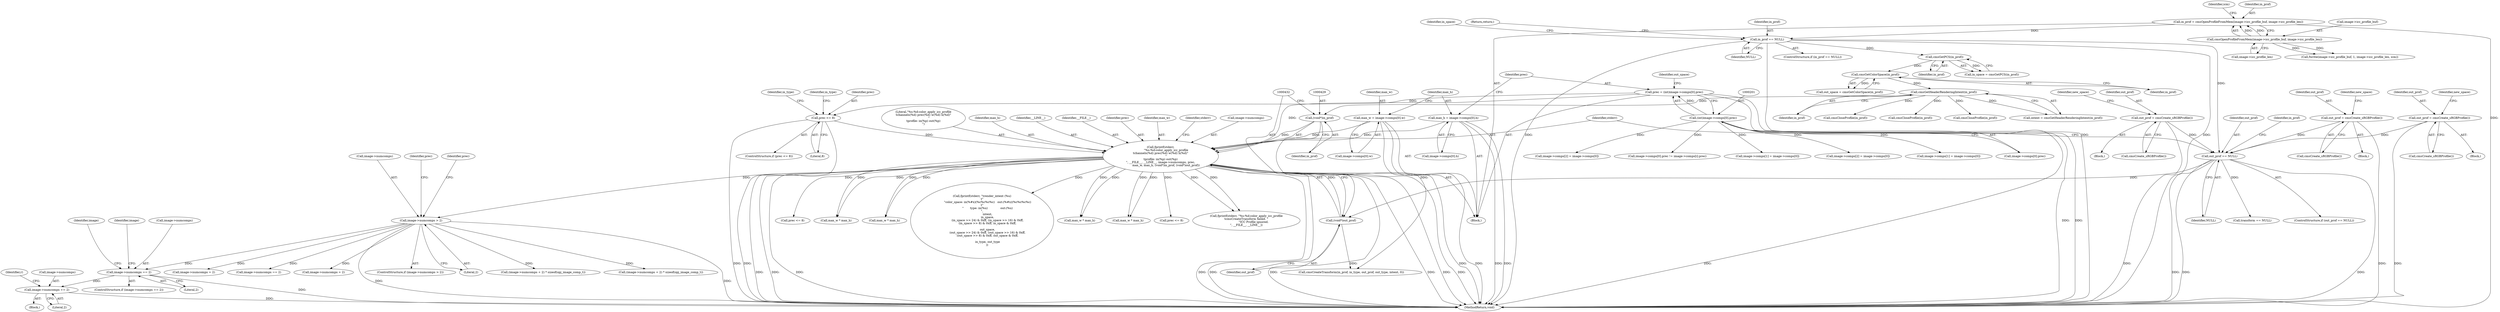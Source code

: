 digraph "0_openjpeg_2e5ab1d9987831c981ff05862e8ccf1381ed58ea@pointer" {
"1001293" [label="(Call,image->numcomps == 2)"];
"1000507" [label="(Call,image->numcomps > 2)"];
"1000417" [label="(Call,fprintf(stderr,\n            \"%s:%d:color_apply_icc_profile\n\tchannels(%d) prec(%d) w(%d) h(%d)\"\n            \"\n\tprofile: in(%p) out(%p)\n\", __FILE__, __LINE__, image->numcomps, prec,\n            max_w, max_h, (void*)in_prof, (void*)out_prof))"];
"1000198" [label="(Call,prec = (int)image->comps[0].prec)"];
"1000200" [label="(Call,(int)image->comps[0].prec)"];
"1000320" [label="(Call,prec <= 8)"];
"1000180" [label="(Call,max_w = image->comps[0].w)"];
"1000189" [label="(Call,max_h = image->comps[0].h)"];
"1000428" [label="(Call,(void*)in_prof)"];
"1000178" [label="(Call,cmsGetHeaderRenderingIntent(in_prof))"];
"1000174" [label="(Call,cmsGetColorSpace(in_prof))"];
"1000170" [label="(Call,cmsGetPCS(in_prof))"];
"1000163" [label="(Call,in_prof == NULL)"];
"1000136" [label="(Call,in_prof = cmsOpenProfileFromMem(image->icc_profile_buf, image->icc_profile_len))"];
"1000138" [label="(Call,cmsOpenProfileFromMem(image->icc_profile_buf, image->icc_profile_len))"];
"1000431" [label="(Call,(void*)out_prof)"];
"1000410" [label="(Call,out_prof == NULL)"];
"1000338" [label="(Call,out_prof = cmsCreate_sRGBProfile())"];
"1000374" [label="(Call,out_prof = cmsCreate_sRGBProfile())"];
"1000356" [label="(Call,out_prof = cmsCreate_sRGBProfile())"];
"1001350" [label="(Call,image->numcomps += 2)"];
"1001321" [label="(Call,image->comps[2] = image->comps[0])"];
"1001188" [label="(Block,)"];
"1000508" [label="(Call,image->numcomps)"];
"1000175" [label="(Identifier,in_prof)"];
"1000506" [label="(ControlStructure,if (image->numcomps > 2))"];
"1000180" [label="(Call,max_w = image->comps[0].w)"];
"1000507" [label="(Call,image->numcomps > 2)"];
"1000169" [label="(Identifier,in_space)"];
"1001294" [label="(Call,image->numcomps)"];
"1000419" [label="(Literal,\"%s:%d:color_apply_icc_profile\n\tchannels(%d) prec(%d) w(%d) h(%d)\"\n            \"\n\tprofile: in(%p) out(%p)\n\")"];
"1000191" [label="(Call,image->comps[0].h)"];
"1000190" [label="(Identifier,max_h)"];
"1000431" [label="(Call,(void*)out_prof)"];
"1000276" [label="(Call,image->comps[0].prec != image->comps[i].prec)"];
"1000213" [label="(Block,)"];
"1000374" [label="(Call,out_prof = cmsCreate_sRGBProfile())"];
"1000427" [label="(Identifier,max_h)"];
"1001356" [label="(Identifier,r)"];
"1000514" [label="(Call,prec <= 8)"];
"1000414" [label="(Call,cmsCloseProfile(in_prof))"];
"1001313" [label="(Identifier,image)"];
"1000415" [label="(Identifier,in_prof)"];
"1000511" [label="(Literal,2)"];
"1000376" [label="(Call,cmsCreate_sRGBProfile())"];
"1000421" [label="(Identifier,__LINE__)"];
"1000714" [label="(Call,max_w * max_h)"];
"1000357" [label="(Identifier,out_prof)"];
"1001302" [label="(Identifier,image)"];
"1000418" [label="(Identifier,stderr)"];
"1000325" [label="(Identifier,in_type)"];
"1000151" [label="(Call,fwrite(image->icc_profile_buf, 1, image->icc_profile_len, icm))"];
"1000410" [label="(Call,out_prof == NULL)"];
"1000162" [label="(ControlStructure,if (in_prof == NULL))"];
"1000333" [label="(Identifier,in_type)"];
"1000412" [label="(Identifier,NULL)"];
"1000181" [label="(Identifier,max_w)"];
"1000360" [label="(Identifier,new_space)"];
"1001487" [label="(MethodReturn,void)"];
"1000420" [label="(Identifier,__FILE__)"];
"1000136" [label="(Call,in_prof = cmsOpenProfileFromMem(image->icc_profile_buf, image->icc_profile_len))"];
"1000524" [label="(Call,max_w * max_h)"];
"1001297" [label="(Literal,2)"];
"1000430" [label="(Identifier,in_prof)"];
"1000987" [label="(Call,(image->numcomps + 2) * sizeof(opj_image_comp_t))"];
"1000358" [label="(Call,cmsCreate_sRGBProfile())"];
"1000340" [label="(Call,cmsCreate_sRGBProfile())"];
"1001273" [label="(Call,(image->numcomps + 2) * sizeof(opj_image_comp_t))"];
"1000165" [label="(Identifier,NULL)"];
"1000167" [label="(Return,return;)"];
"1000198" [label="(Call,prec = (int)image->comps[0].prec)"];
"1000434" [label="(Call,fprintf(stderr, \"\trender_intent (%u)\n\t\"\n            \"color_space: in(%#x)(%c%c%c%c)   out:(%#x)(%c%c%c%c)\n\t\"\n            \"       type: in(%u)              out:(%u)\n\",\n            intent,\n            in_space,\n            (in_space >> 24) & 0xff, (in_space >> 16) & 0xff,\n            (in_space >> 8) & 0xff, in_space & 0xff,\n\n            out_space,\n            (out_space >> 24) & 0xff, (out_space >> 16) & 0xff,\n            (out_space >> 8) & 0xff, out_space & 0xff,\n\n            in_type, out_type\n           ))"];
"1001024" [label="(Call,image->comps[1] = image->comps[0])"];
"1001292" [label="(ControlStructure,if (image->numcomps == 2))"];
"1000168" [label="(Call,in_space = cmsGetPCS(in_prof))"];
"1001035" [label="(Call,image->comps[2] = image->comps[0])"];
"1000164" [label="(Identifier,in_prof)"];
"1000172" [label="(Call,out_space = cmsGetColorSpace(in_prof))"];
"1001196" [label="(Call,max_w * max_h)"];
"1000142" [label="(Call,image->icc_profile_len)"];
"1000425" [label="(Identifier,prec)"];
"1001351" [label="(Call,image->numcomps)"];
"1000406" [label="(Call,cmsCloseProfile(in_prof))"];
"1001354" [label="(Literal,2)"];
"1000910" [label="(Call,max_w * max_h)"];
"1000375" [label="(Identifier,out_prof)"];
"1000342" [label="(Identifier,new_space)"];
"1000480" [label="(Call,cmsCreateTransform(in_prof, in_type, out_prof, out_type, intent, 0))"];
"1000426" [label="(Identifier,max_w)"];
"1000492" [label="(Call,transform == NULL)"];
"1001310" [label="(Call,image->comps[1] = image->comps[0])"];
"1001274" [label="(Call,image->numcomps + 2)"];
"1000378" [label="(Identifier,new_space)"];
"1000411" [label="(Identifier,out_prof)"];
"1000433" [label="(Identifier,out_prof)"];
"1000349" [label="(Block,)"];
"1000900" [label="(Identifier,prec)"];
"1000182" [label="(Call,image->comps[0].w)"];
"1000189" [label="(Call,max_h = image->comps[0].h)"];
"1000147" [label="(Identifier,icm)"];
"1000339" [label="(Identifier,out_prof)"];
"1000113" [label="(Block,)"];
"1000199" [label="(Identifier,prec)"];
"1000202" [label="(Call,image->comps[0].prec)"];
"1000338" [label="(Call,out_prof = cmsCreate_sRGBProfile())"];
"1000211" [label="(Identifier,out_space)"];
"1000356" [label="(Call,out_prof = cmsCreate_sRGBProfile())"];
"1000322" [label="(Literal,8)"];
"1000321" [label="(Identifier,prec)"];
"1000515" [label="(Identifier,prec)"];
"1000899" [label="(Call,prec <= 8)"];
"1000409" [label="(ControlStructure,if (out_prof == NULL))"];
"1000176" [label="(Call,intent = cmsGetHeaderRenderingIntent(in_prof))"];
"1001007" [label="(Call,image->numcomps == 2)"];
"1000367" [label="(Block,)"];
"1000139" [label="(Call,image->icc_profile_buf)"];
"1001293" [label="(Call,image->numcomps == 2)"];
"1000428" [label="(Call,(void*)in_prof)"];
"1000417" [label="(Call,fprintf(stderr,\n            \"%s:%d:color_apply_icc_profile\n\tchannels(%d) prec(%d) w(%d) h(%d)\"\n            \"\n\tprofile: in(%p) out(%p)\n\", __FILE__, __LINE__, image->numcomps, prec,\n            max_w, max_h, (void*)in_prof, (void*)out_prof))"];
"1000319" [label="(ControlStructure,if (prec <= 8))"];
"1000174" [label="(Call,cmsGetColorSpace(in_prof))"];
"1000137" [label="(Identifier,in_prof)"];
"1000171" [label="(Identifier,in_prof)"];
"1000200" [label="(Call,(int)image->comps[0].prec)"];
"1000988" [label="(Call,image->numcomps + 2)"];
"1001350" [label="(Call,image->numcomps += 2)"];
"1000179" [label="(Identifier,in_prof)"];
"1000138" [label="(Call,cmsOpenProfileFromMem(image->icc_profile_buf, image->icc_profile_len))"];
"1000435" [label="(Identifier,stderr)"];
"1000170" [label="(Call,cmsGetPCS(in_prof))"];
"1000178" [label="(Call,cmsGetHeaderRenderingIntent(in_prof))"];
"1000422" [label="(Call,image->numcomps)"];
"1000320" [label="(Call,prec <= 8)"];
"1000163" [label="(Call,in_prof == NULL)"];
"1000316" [label="(Call,cmsCloseProfile(in_prof))"];
"1000496" [label="(Call,fprintf(stderr, \"%s:%d:color_apply_icc_profile\n\tcmsCreateTransform failed. \"\n                \"ICC Profile ignored.\n\", __FILE__, __LINE__))"];
"1001293" -> "1001292"  [label="AST: "];
"1001293" -> "1001297"  [label="CFG: "];
"1001294" -> "1001293"  [label="AST: "];
"1001297" -> "1001293"  [label="AST: "];
"1001302" -> "1001293"  [label="CFG: "];
"1001313" -> "1001293"  [label="CFG: "];
"1001293" -> "1001487"  [label="DDG: "];
"1000507" -> "1001293"  [label="DDG: "];
"1001293" -> "1001350"  [label="DDG: "];
"1000507" -> "1000506"  [label="AST: "];
"1000507" -> "1000511"  [label="CFG: "];
"1000508" -> "1000507"  [label="AST: "];
"1000511" -> "1000507"  [label="AST: "];
"1000515" -> "1000507"  [label="CFG: "];
"1000900" -> "1000507"  [label="CFG: "];
"1000507" -> "1001487"  [label="DDG: "];
"1000507" -> "1001487"  [label="DDG: "];
"1000417" -> "1000507"  [label="DDG: "];
"1000507" -> "1000987"  [label="DDG: "];
"1000507" -> "1000988"  [label="DDG: "];
"1000507" -> "1001007"  [label="DDG: "];
"1000507" -> "1001273"  [label="DDG: "];
"1000507" -> "1001274"  [label="DDG: "];
"1000417" -> "1000113"  [label="AST: "];
"1000417" -> "1000431"  [label="CFG: "];
"1000418" -> "1000417"  [label="AST: "];
"1000419" -> "1000417"  [label="AST: "];
"1000420" -> "1000417"  [label="AST: "];
"1000421" -> "1000417"  [label="AST: "];
"1000422" -> "1000417"  [label="AST: "];
"1000425" -> "1000417"  [label="AST: "];
"1000426" -> "1000417"  [label="AST: "];
"1000427" -> "1000417"  [label="AST: "];
"1000428" -> "1000417"  [label="AST: "];
"1000431" -> "1000417"  [label="AST: "];
"1000435" -> "1000417"  [label="CFG: "];
"1000417" -> "1001487"  [label="DDG: "];
"1000417" -> "1001487"  [label="DDG: "];
"1000417" -> "1001487"  [label="DDG: "];
"1000417" -> "1001487"  [label="DDG: "];
"1000417" -> "1001487"  [label="DDG: "];
"1000417" -> "1001487"  [label="DDG: "];
"1000417" -> "1001487"  [label="DDG: "];
"1000417" -> "1001487"  [label="DDG: "];
"1000417" -> "1001487"  [label="DDG: "];
"1000198" -> "1000417"  [label="DDG: "];
"1000320" -> "1000417"  [label="DDG: "];
"1000180" -> "1000417"  [label="DDG: "];
"1000189" -> "1000417"  [label="DDG: "];
"1000428" -> "1000417"  [label="DDG: "];
"1000431" -> "1000417"  [label="DDG: "];
"1000417" -> "1000434"  [label="DDG: "];
"1000417" -> "1000496"  [label="DDG: "];
"1000417" -> "1000496"  [label="DDG: "];
"1000417" -> "1000514"  [label="DDG: "];
"1000417" -> "1000524"  [label="DDG: "];
"1000417" -> "1000524"  [label="DDG: "];
"1000417" -> "1000714"  [label="DDG: "];
"1000417" -> "1000714"  [label="DDG: "];
"1000417" -> "1000899"  [label="DDG: "];
"1000417" -> "1000910"  [label="DDG: "];
"1000417" -> "1000910"  [label="DDG: "];
"1000417" -> "1001196"  [label="DDG: "];
"1000417" -> "1001196"  [label="DDG: "];
"1000198" -> "1000113"  [label="AST: "];
"1000198" -> "1000200"  [label="CFG: "];
"1000199" -> "1000198"  [label="AST: "];
"1000200" -> "1000198"  [label="AST: "];
"1000211" -> "1000198"  [label="CFG: "];
"1000198" -> "1001487"  [label="DDG: "];
"1000198" -> "1001487"  [label="DDG: "];
"1000200" -> "1000198"  [label="DDG: "];
"1000198" -> "1000320"  [label="DDG: "];
"1000200" -> "1000202"  [label="CFG: "];
"1000201" -> "1000200"  [label="AST: "];
"1000202" -> "1000200"  [label="AST: "];
"1000200" -> "1001487"  [label="DDG: "];
"1000200" -> "1000276"  [label="DDG: "];
"1000200" -> "1001024"  [label="DDG: "];
"1000200" -> "1001035"  [label="DDG: "];
"1000200" -> "1001310"  [label="DDG: "];
"1000200" -> "1001321"  [label="DDG: "];
"1000320" -> "1000319"  [label="AST: "];
"1000320" -> "1000322"  [label="CFG: "];
"1000321" -> "1000320"  [label="AST: "];
"1000322" -> "1000320"  [label="AST: "];
"1000325" -> "1000320"  [label="CFG: "];
"1000333" -> "1000320"  [label="CFG: "];
"1000320" -> "1001487"  [label="DDG: "];
"1000320" -> "1001487"  [label="DDG: "];
"1000180" -> "1000113"  [label="AST: "];
"1000180" -> "1000182"  [label="CFG: "];
"1000181" -> "1000180"  [label="AST: "];
"1000182" -> "1000180"  [label="AST: "];
"1000190" -> "1000180"  [label="CFG: "];
"1000180" -> "1001487"  [label="DDG: "];
"1000180" -> "1001487"  [label="DDG: "];
"1000189" -> "1000113"  [label="AST: "];
"1000189" -> "1000191"  [label="CFG: "];
"1000190" -> "1000189"  [label="AST: "];
"1000191" -> "1000189"  [label="AST: "];
"1000199" -> "1000189"  [label="CFG: "];
"1000189" -> "1001487"  [label="DDG: "];
"1000189" -> "1001487"  [label="DDG: "];
"1000428" -> "1000430"  [label="CFG: "];
"1000429" -> "1000428"  [label="AST: "];
"1000430" -> "1000428"  [label="AST: "];
"1000432" -> "1000428"  [label="CFG: "];
"1000178" -> "1000428"  [label="DDG: "];
"1000428" -> "1000480"  [label="DDG: "];
"1000178" -> "1000176"  [label="AST: "];
"1000178" -> "1000179"  [label="CFG: "];
"1000179" -> "1000178"  [label="AST: "];
"1000176" -> "1000178"  [label="CFG: "];
"1000178" -> "1000176"  [label="DDG: "];
"1000174" -> "1000178"  [label="DDG: "];
"1000178" -> "1000316"  [label="DDG: "];
"1000178" -> "1000406"  [label="DDG: "];
"1000178" -> "1000414"  [label="DDG: "];
"1000174" -> "1000172"  [label="AST: "];
"1000174" -> "1000175"  [label="CFG: "];
"1000175" -> "1000174"  [label="AST: "];
"1000172" -> "1000174"  [label="CFG: "];
"1000174" -> "1000172"  [label="DDG: "];
"1000170" -> "1000174"  [label="DDG: "];
"1000170" -> "1000168"  [label="AST: "];
"1000170" -> "1000171"  [label="CFG: "];
"1000171" -> "1000170"  [label="AST: "];
"1000168" -> "1000170"  [label="CFG: "];
"1000170" -> "1000168"  [label="DDG: "];
"1000163" -> "1000170"  [label="DDG: "];
"1000163" -> "1000162"  [label="AST: "];
"1000163" -> "1000165"  [label="CFG: "];
"1000164" -> "1000163"  [label="AST: "];
"1000165" -> "1000163"  [label="AST: "];
"1000167" -> "1000163"  [label="CFG: "];
"1000169" -> "1000163"  [label="CFG: "];
"1000163" -> "1001487"  [label="DDG: "];
"1000163" -> "1001487"  [label="DDG: "];
"1000163" -> "1001487"  [label="DDG: "];
"1000136" -> "1000163"  [label="DDG: "];
"1000163" -> "1000410"  [label="DDG: "];
"1000136" -> "1000113"  [label="AST: "];
"1000136" -> "1000138"  [label="CFG: "];
"1000137" -> "1000136"  [label="AST: "];
"1000138" -> "1000136"  [label="AST: "];
"1000147" -> "1000136"  [label="CFG: "];
"1000136" -> "1001487"  [label="DDG: "];
"1000138" -> "1000136"  [label="DDG: "];
"1000138" -> "1000136"  [label="DDG: "];
"1000138" -> "1000142"  [label="CFG: "];
"1000139" -> "1000138"  [label="AST: "];
"1000142" -> "1000138"  [label="AST: "];
"1000138" -> "1000151"  [label="DDG: "];
"1000138" -> "1000151"  [label="DDG: "];
"1000431" -> "1000433"  [label="CFG: "];
"1000432" -> "1000431"  [label="AST: "];
"1000433" -> "1000431"  [label="AST: "];
"1000410" -> "1000431"  [label="DDG: "];
"1000431" -> "1000480"  [label="DDG: "];
"1000410" -> "1000409"  [label="AST: "];
"1000410" -> "1000412"  [label="CFG: "];
"1000411" -> "1000410"  [label="AST: "];
"1000412" -> "1000410"  [label="AST: "];
"1000415" -> "1000410"  [label="CFG: "];
"1000418" -> "1000410"  [label="CFG: "];
"1000410" -> "1001487"  [label="DDG: "];
"1000410" -> "1001487"  [label="DDG: "];
"1000410" -> "1001487"  [label="DDG: "];
"1000338" -> "1000410"  [label="DDG: "];
"1000374" -> "1000410"  [label="DDG: "];
"1000356" -> "1000410"  [label="DDG: "];
"1000410" -> "1000492"  [label="DDG: "];
"1000338" -> "1000213"  [label="AST: "];
"1000338" -> "1000340"  [label="CFG: "];
"1000339" -> "1000338"  [label="AST: "];
"1000340" -> "1000338"  [label="AST: "];
"1000342" -> "1000338"  [label="CFG: "];
"1000338" -> "1001487"  [label="DDG: "];
"1000374" -> "1000367"  [label="AST: "];
"1000374" -> "1000376"  [label="CFG: "];
"1000375" -> "1000374"  [label="AST: "];
"1000376" -> "1000374"  [label="AST: "];
"1000378" -> "1000374"  [label="CFG: "];
"1000374" -> "1001487"  [label="DDG: "];
"1000356" -> "1000349"  [label="AST: "];
"1000356" -> "1000358"  [label="CFG: "];
"1000357" -> "1000356"  [label="AST: "];
"1000358" -> "1000356"  [label="AST: "];
"1000360" -> "1000356"  [label="CFG: "];
"1000356" -> "1001487"  [label="DDG: "];
"1001350" -> "1001188"  [label="AST: "];
"1001350" -> "1001354"  [label="CFG: "];
"1001351" -> "1001350"  [label="AST: "];
"1001354" -> "1001350"  [label="AST: "];
"1001356" -> "1001350"  [label="CFG: "];
"1001350" -> "1001487"  [label="DDG: "];
}
